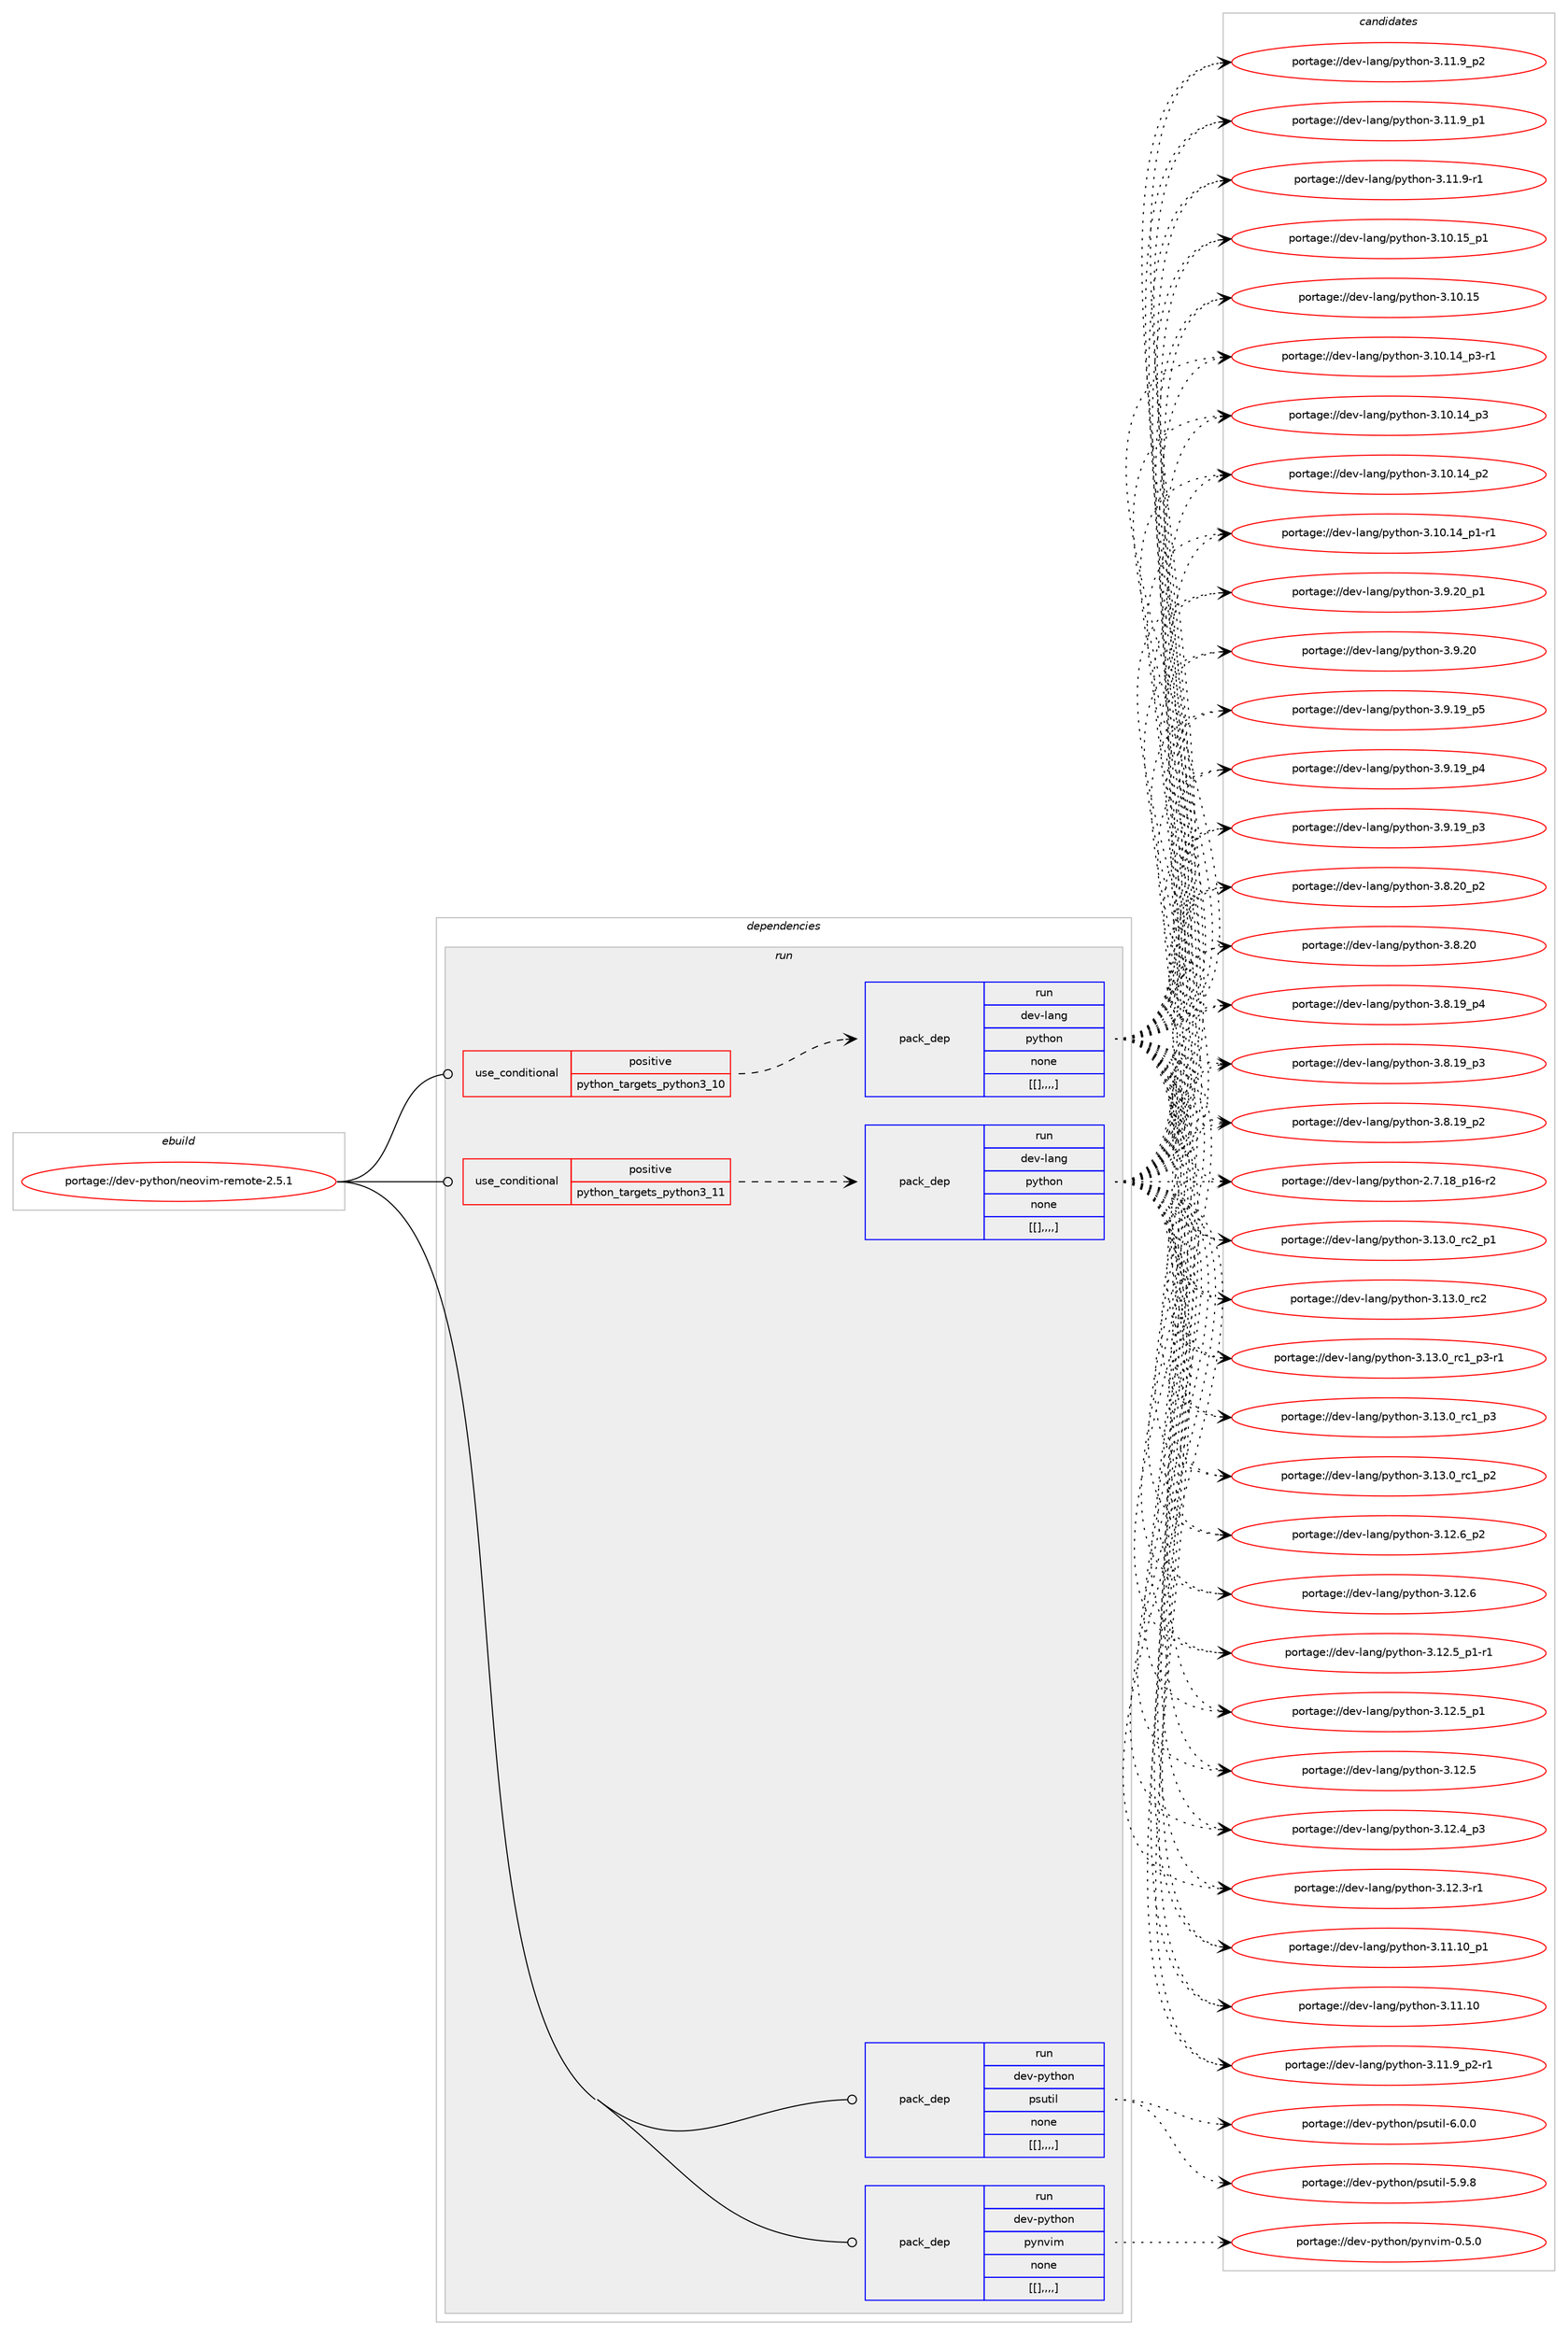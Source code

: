 digraph prolog {

# *************
# Graph options
# *************

newrank=true;
concentrate=true;
compound=true;
graph [rankdir=LR,fontname=Helvetica,fontsize=10,ranksep=1.5];#, ranksep=2.5, nodesep=0.2];
edge  [arrowhead=vee];
node  [fontname=Helvetica,fontsize=10];

# **********
# The ebuild
# **********

subgraph cluster_leftcol {
color=gray;
label=<<i>ebuild</i>>;
id [label="portage://dev-python/neovim-remote-2.5.1", color=red, width=4, href="../dev-python/neovim-remote-2.5.1.svg"];
}

# ****************
# The dependencies
# ****************

subgraph cluster_midcol {
color=gray;
label=<<i>dependencies</i>>;
subgraph cluster_compile {
fillcolor="#eeeeee";
style=filled;
label=<<i>compile</i>>;
}
subgraph cluster_compileandrun {
fillcolor="#eeeeee";
style=filled;
label=<<i>compile and run</i>>;
}
subgraph cluster_run {
fillcolor="#eeeeee";
style=filled;
label=<<i>run</i>>;
subgraph cond36475 {
dependency154495 [label=<<TABLE BORDER="0" CELLBORDER="1" CELLSPACING="0" CELLPADDING="4"><TR><TD ROWSPAN="3" CELLPADDING="10">use_conditional</TD></TR><TR><TD>positive</TD></TR><TR><TD>python_targets_python3_10</TD></TR></TABLE>>, shape=none, color=red];
subgraph pack116806 {
dependency154496 [label=<<TABLE BORDER="0" CELLBORDER="1" CELLSPACING="0" CELLPADDING="4" WIDTH="220"><TR><TD ROWSPAN="6" CELLPADDING="30">pack_dep</TD></TR><TR><TD WIDTH="110">run</TD></TR><TR><TD>dev-lang</TD></TR><TR><TD>python</TD></TR><TR><TD>none</TD></TR><TR><TD>[[],,,,]</TD></TR></TABLE>>, shape=none, color=blue];
}
dependency154495:e -> dependency154496:w [weight=20,style="dashed",arrowhead="vee"];
}
id:e -> dependency154495:w [weight=20,style="solid",arrowhead="odot"];
subgraph cond36476 {
dependency154497 [label=<<TABLE BORDER="0" CELLBORDER="1" CELLSPACING="0" CELLPADDING="4"><TR><TD ROWSPAN="3" CELLPADDING="10">use_conditional</TD></TR><TR><TD>positive</TD></TR><TR><TD>python_targets_python3_11</TD></TR></TABLE>>, shape=none, color=red];
subgraph pack116807 {
dependency154498 [label=<<TABLE BORDER="0" CELLBORDER="1" CELLSPACING="0" CELLPADDING="4" WIDTH="220"><TR><TD ROWSPAN="6" CELLPADDING="30">pack_dep</TD></TR><TR><TD WIDTH="110">run</TD></TR><TR><TD>dev-lang</TD></TR><TR><TD>python</TD></TR><TR><TD>none</TD></TR><TR><TD>[[],,,,]</TD></TR></TABLE>>, shape=none, color=blue];
}
dependency154497:e -> dependency154498:w [weight=20,style="dashed",arrowhead="vee"];
}
id:e -> dependency154497:w [weight=20,style="solid",arrowhead="odot"];
subgraph pack116808 {
dependency154499 [label=<<TABLE BORDER="0" CELLBORDER="1" CELLSPACING="0" CELLPADDING="4" WIDTH="220"><TR><TD ROWSPAN="6" CELLPADDING="30">pack_dep</TD></TR><TR><TD WIDTH="110">run</TD></TR><TR><TD>dev-python</TD></TR><TR><TD>psutil</TD></TR><TR><TD>none</TD></TR><TR><TD>[[],,,,]</TD></TR></TABLE>>, shape=none, color=blue];
}
id:e -> dependency154499:w [weight=20,style="solid",arrowhead="odot"];
subgraph pack116809 {
dependency154500 [label=<<TABLE BORDER="0" CELLBORDER="1" CELLSPACING="0" CELLPADDING="4" WIDTH="220"><TR><TD ROWSPAN="6" CELLPADDING="30">pack_dep</TD></TR><TR><TD WIDTH="110">run</TD></TR><TR><TD>dev-python</TD></TR><TR><TD>pynvim</TD></TR><TR><TD>none</TD></TR><TR><TD>[[],,,,]</TD></TR></TABLE>>, shape=none, color=blue];
}
id:e -> dependency154500:w [weight=20,style="solid",arrowhead="odot"];
}
}

# **************
# The candidates
# **************

subgraph cluster_choices {
rank=same;
color=gray;
label=<<i>candidates</i>>;

subgraph choice116806 {
color=black;
nodesep=1;
choice100101118451089711010347112121116104111110455146495146489511499509511249 [label="portage://dev-lang/python-3.13.0_rc2_p1", color=red, width=4,href="../dev-lang/python-3.13.0_rc2_p1.svg"];
choice10010111845108971101034711212111610411111045514649514648951149950 [label="portage://dev-lang/python-3.13.0_rc2", color=red, width=4,href="../dev-lang/python-3.13.0_rc2.svg"];
choice1001011184510897110103471121211161041111104551464951464895114994995112514511449 [label="portage://dev-lang/python-3.13.0_rc1_p3-r1", color=red, width=4,href="../dev-lang/python-3.13.0_rc1_p3-r1.svg"];
choice100101118451089711010347112121116104111110455146495146489511499499511251 [label="portage://dev-lang/python-3.13.0_rc1_p3", color=red, width=4,href="../dev-lang/python-3.13.0_rc1_p3.svg"];
choice100101118451089711010347112121116104111110455146495146489511499499511250 [label="portage://dev-lang/python-3.13.0_rc1_p2", color=red, width=4,href="../dev-lang/python-3.13.0_rc1_p2.svg"];
choice100101118451089711010347112121116104111110455146495046549511250 [label="portage://dev-lang/python-3.12.6_p2", color=red, width=4,href="../dev-lang/python-3.12.6_p2.svg"];
choice10010111845108971101034711212111610411111045514649504654 [label="portage://dev-lang/python-3.12.6", color=red, width=4,href="../dev-lang/python-3.12.6.svg"];
choice1001011184510897110103471121211161041111104551464950465395112494511449 [label="portage://dev-lang/python-3.12.5_p1-r1", color=red, width=4,href="../dev-lang/python-3.12.5_p1-r1.svg"];
choice100101118451089711010347112121116104111110455146495046539511249 [label="portage://dev-lang/python-3.12.5_p1", color=red, width=4,href="../dev-lang/python-3.12.5_p1.svg"];
choice10010111845108971101034711212111610411111045514649504653 [label="portage://dev-lang/python-3.12.5", color=red, width=4,href="../dev-lang/python-3.12.5.svg"];
choice100101118451089711010347112121116104111110455146495046529511251 [label="portage://dev-lang/python-3.12.4_p3", color=red, width=4,href="../dev-lang/python-3.12.4_p3.svg"];
choice100101118451089711010347112121116104111110455146495046514511449 [label="portage://dev-lang/python-3.12.3-r1", color=red, width=4,href="../dev-lang/python-3.12.3-r1.svg"];
choice10010111845108971101034711212111610411111045514649494649489511249 [label="portage://dev-lang/python-3.11.10_p1", color=red, width=4,href="../dev-lang/python-3.11.10_p1.svg"];
choice1001011184510897110103471121211161041111104551464949464948 [label="portage://dev-lang/python-3.11.10", color=red, width=4,href="../dev-lang/python-3.11.10.svg"];
choice1001011184510897110103471121211161041111104551464949465795112504511449 [label="portage://dev-lang/python-3.11.9_p2-r1", color=red, width=4,href="../dev-lang/python-3.11.9_p2-r1.svg"];
choice100101118451089711010347112121116104111110455146494946579511250 [label="portage://dev-lang/python-3.11.9_p2", color=red, width=4,href="../dev-lang/python-3.11.9_p2.svg"];
choice100101118451089711010347112121116104111110455146494946579511249 [label="portage://dev-lang/python-3.11.9_p1", color=red, width=4,href="../dev-lang/python-3.11.9_p1.svg"];
choice100101118451089711010347112121116104111110455146494946574511449 [label="portage://dev-lang/python-3.11.9-r1", color=red, width=4,href="../dev-lang/python-3.11.9-r1.svg"];
choice10010111845108971101034711212111610411111045514649484649539511249 [label="portage://dev-lang/python-3.10.15_p1", color=red, width=4,href="../dev-lang/python-3.10.15_p1.svg"];
choice1001011184510897110103471121211161041111104551464948464953 [label="portage://dev-lang/python-3.10.15", color=red, width=4,href="../dev-lang/python-3.10.15.svg"];
choice100101118451089711010347112121116104111110455146494846495295112514511449 [label="portage://dev-lang/python-3.10.14_p3-r1", color=red, width=4,href="../dev-lang/python-3.10.14_p3-r1.svg"];
choice10010111845108971101034711212111610411111045514649484649529511251 [label="portage://dev-lang/python-3.10.14_p3", color=red, width=4,href="../dev-lang/python-3.10.14_p3.svg"];
choice10010111845108971101034711212111610411111045514649484649529511250 [label="portage://dev-lang/python-3.10.14_p2", color=red, width=4,href="../dev-lang/python-3.10.14_p2.svg"];
choice100101118451089711010347112121116104111110455146494846495295112494511449 [label="portage://dev-lang/python-3.10.14_p1-r1", color=red, width=4,href="../dev-lang/python-3.10.14_p1-r1.svg"];
choice100101118451089711010347112121116104111110455146574650489511249 [label="portage://dev-lang/python-3.9.20_p1", color=red, width=4,href="../dev-lang/python-3.9.20_p1.svg"];
choice10010111845108971101034711212111610411111045514657465048 [label="portage://dev-lang/python-3.9.20", color=red, width=4,href="../dev-lang/python-3.9.20.svg"];
choice100101118451089711010347112121116104111110455146574649579511253 [label="portage://dev-lang/python-3.9.19_p5", color=red, width=4,href="../dev-lang/python-3.9.19_p5.svg"];
choice100101118451089711010347112121116104111110455146574649579511252 [label="portage://dev-lang/python-3.9.19_p4", color=red, width=4,href="../dev-lang/python-3.9.19_p4.svg"];
choice100101118451089711010347112121116104111110455146574649579511251 [label="portage://dev-lang/python-3.9.19_p3", color=red, width=4,href="../dev-lang/python-3.9.19_p3.svg"];
choice100101118451089711010347112121116104111110455146564650489511250 [label="portage://dev-lang/python-3.8.20_p2", color=red, width=4,href="../dev-lang/python-3.8.20_p2.svg"];
choice10010111845108971101034711212111610411111045514656465048 [label="portage://dev-lang/python-3.8.20", color=red, width=4,href="../dev-lang/python-3.8.20.svg"];
choice100101118451089711010347112121116104111110455146564649579511252 [label="portage://dev-lang/python-3.8.19_p4", color=red, width=4,href="../dev-lang/python-3.8.19_p4.svg"];
choice100101118451089711010347112121116104111110455146564649579511251 [label="portage://dev-lang/python-3.8.19_p3", color=red, width=4,href="../dev-lang/python-3.8.19_p3.svg"];
choice100101118451089711010347112121116104111110455146564649579511250 [label="portage://dev-lang/python-3.8.19_p2", color=red, width=4,href="../dev-lang/python-3.8.19_p2.svg"];
choice100101118451089711010347112121116104111110455046554649569511249544511450 [label="portage://dev-lang/python-2.7.18_p16-r2", color=red, width=4,href="../dev-lang/python-2.7.18_p16-r2.svg"];
dependency154496:e -> choice100101118451089711010347112121116104111110455146495146489511499509511249:w [style=dotted,weight="100"];
dependency154496:e -> choice10010111845108971101034711212111610411111045514649514648951149950:w [style=dotted,weight="100"];
dependency154496:e -> choice1001011184510897110103471121211161041111104551464951464895114994995112514511449:w [style=dotted,weight="100"];
dependency154496:e -> choice100101118451089711010347112121116104111110455146495146489511499499511251:w [style=dotted,weight="100"];
dependency154496:e -> choice100101118451089711010347112121116104111110455146495146489511499499511250:w [style=dotted,weight="100"];
dependency154496:e -> choice100101118451089711010347112121116104111110455146495046549511250:w [style=dotted,weight="100"];
dependency154496:e -> choice10010111845108971101034711212111610411111045514649504654:w [style=dotted,weight="100"];
dependency154496:e -> choice1001011184510897110103471121211161041111104551464950465395112494511449:w [style=dotted,weight="100"];
dependency154496:e -> choice100101118451089711010347112121116104111110455146495046539511249:w [style=dotted,weight="100"];
dependency154496:e -> choice10010111845108971101034711212111610411111045514649504653:w [style=dotted,weight="100"];
dependency154496:e -> choice100101118451089711010347112121116104111110455146495046529511251:w [style=dotted,weight="100"];
dependency154496:e -> choice100101118451089711010347112121116104111110455146495046514511449:w [style=dotted,weight="100"];
dependency154496:e -> choice10010111845108971101034711212111610411111045514649494649489511249:w [style=dotted,weight="100"];
dependency154496:e -> choice1001011184510897110103471121211161041111104551464949464948:w [style=dotted,weight="100"];
dependency154496:e -> choice1001011184510897110103471121211161041111104551464949465795112504511449:w [style=dotted,weight="100"];
dependency154496:e -> choice100101118451089711010347112121116104111110455146494946579511250:w [style=dotted,weight="100"];
dependency154496:e -> choice100101118451089711010347112121116104111110455146494946579511249:w [style=dotted,weight="100"];
dependency154496:e -> choice100101118451089711010347112121116104111110455146494946574511449:w [style=dotted,weight="100"];
dependency154496:e -> choice10010111845108971101034711212111610411111045514649484649539511249:w [style=dotted,weight="100"];
dependency154496:e -> choice1001011184510897110103471121211161041111104551464948464953:w [style=dotted,weight="100"];
dependency154496:e -> choice100101118451089711010347112121116104111110455146494846495295112514511449:w [style=dotted,weight="100"];
dependency154496:e -> choice10010111845108971101034711212111610411111045514649484649529511251:w [style=dotted,weight="100"];
dependency154496:e -> choice10010111845108971101034711212111610411111045514649484649529511250:w [style=dotted,weight="100"];
dependency154496:e -> choice100101118451089711010347112121116104111110455146494846495295112494511449:w [style=dotted,weight="100"];
dependency154496:e -> choice100101118451089711010347112121116104111110455146574650489511249:w [style=dotted,weight="100"];
dependency154496:e -> choice10010111845108971101034711212111610411111045514657465048:w [style=dotted,weight="100"];
dependency154496:e -> choice100101118451089711010347112121116104111110455146574649579511253:w [style=dotted,weight="100"];
dependency154496:e -> choice100101118451089711010347112121116104111110455146574649579511252:w [style=dotted,weight="100"];
dependency154496:e -> choice100101118451089711010347112121116104111110455146574649579511251:w [style=dotted,weight="100"];
dependency154496:e -> choice100101118451089711010347112121116104111110455146564650489511250:w [style=dotted,weight="100"];
dependency154496:e -> choice10010111845108971101034711212111610411111045514656465048:w [style=dotted,weight="100"];
dependency154496:e -> choice100101118451089711010347112121116104111110455146564649579511252:w [style=dotted,weight="100"];
dependency154496:e -> choice100101118451089711010347112121116104111110455146564649579511251:w [style=dotted,weight="100"];
dependency154496:e -> choice100101118451089711010347112121116104111110455146564649579511250:w [style=dotted,weight="100"];
dependency154496:e -> choice100101118451089711010347112121116104111110455046554649569511249544511450:w [style=dotted,weight="100"];
}
subgraph choice116807 {
color=black;
nodesep=1;
choice100101118451089711010347112121116104111110455146495146489511499509511249 [label="portage://dev-lang/python-3.13.0_rc2_p1", color=red, width=4,href="../dev-lang/python-3.13.0_rc2_p1.svg"];
choice10010111845108971101034711212111610411111045514649514648951149950 [label="portage://dev-lang/python-3.13.0_rc2", color=red, width=4,href="../dev-lang/python-3.13.0_rc2.svg"];
choice1001011184510897110103471121211161041111104551464951464895114994995112514511449 [label="portage://dev-lang/python-3.13.0_rc1_p3-r1", color=red, width=4,href="../dev-lang/python-3.13.0_rc1_p3-r1.svg"];
choice100101118451089711010347112121116104111110455146495146489511499499511251 [label="portage://dev-lang/python-3.13.0_rc1_p3", color=red, width=4,href="../dev-lang/python-3.13.0_rc1_p3.svg"];
choice100101118451089711010347112121116104111110455146495146489511499499511250 [label="portage://dev-lang/python-3.13.0_rc1_p2", color=red, width=4,href="../dev-lang/python-3.13.0_rc1_p2.svg"];
choice100101118451089711010347112121116104111110455146495046549511250 [label="portage://dev-lang/python-3.12.6_p2", color=red, width=4,href="../dev-lang/python-3.12.6_p2.svg"];
choice10010111845108971101034711212111610411111045514649504654 [label="portage://dev-lang/python-3.12.6", color=red, width=4,href="../dev-lang/python-3.12.6.svg"];
choice1001011184510897110103471121211161041111104551464950465395112494511449 [label="portage://dev-lang/python-3.12.5_p1-r1", color=red, width=4,href="../dev-lang/python-3.12.5_p1-r1.svg"];
choice100101118451089711010347112121116104111110455146495046539511249 [label="portage://dev-lang/python-3.12.5_p1", color=red, width=4,href="../dev-lang/python-3.12.5_p1.svg"];
choice10010111845108971101034711212111610411111045514649504653 [label="portage://dev-lang/python-3.12.5", color=red, width=4,href="../dev-lang/python-3.12.5.svg"];
choice100101118451089711010347112121116104111110455146495046529511251 [label="portage://dev-lang/python-3.12.4_p3", color=red, width=4,href="../dev-lang/python-3.12.4_p3.svg"];
choice100101118451089711010347112121116104111110455146495046514511449 [label="portage://dev-lang/python-3.12.3-r1", color=red, width=4,href="../dev-lang/python-3.12.3-r1.svg"];
choice10010111845108971101034711212111610411111045514649494649489511249 [label="portage://dev-lang/python-3.11.10_p1", color=red, width=4,href="../dev-lang/python-3.11.10_p1.svg"];
choice1001011184510897110103471121211161041111104551464949464948 [label="portage://dev-lang/python-3.11.10", color=red, width=4,href="../dev-lang/python-3.11.10.svg"];
choice1001011184510897110103471121211161041111104551464949465795112504511449 [label="portage://dev-lang/python-3.11.9_p2-r1", color=red, width=4,href="../dev-lang/python-3.11.9_p2-r1.svg"];
choice100101118451089711010347112121116104111110455146494946579511250 [label="portage://dev-lang/python-3.11.9_p2", color=red, width=4,href="../dev-lang/python-3.11.9_p2.svg"];
choice100101118451089711010347112121116104111110455146494946579511249 [label="portage://dev-lang/python-3.11.9_p1", color=red, width=4,href="../dev-lang/python-3.11.9_p1.svg"];
choice100101118451089711010347112121116104111110455146494946574511449 [label="portage://dev-lang/python-3.11.9-r1", color=red, width=4,href="../dev-lang/python-3.11.9-r1.svg"];
choice10010111845108971101034711212111610411111045514649484649539511249 [label="portage://dev-lang/python-3.10.15_p1", color=red, width=4,href="../dev-lang/python-3.10.15_p1.svg"];
choice1001011184510897110103471121211161041111104551464948464953 [label="portage://dev-lang/python-3.10.15", color=red, width=4,href="../dev-lang/python-3.10.15.svg"];
choice100101118451089711010347112121116104111110455146494846495295112514511449 [label="portage://dev-lang/python-3.10.14_p3-r1", color=red, width=4,href="../dev-lang/python-3.10.14_p3-r1.svg"];
choice10010111845108971101034711212111610411111045514649484649529511251 [label="portage://dev-lang/python-3.10.14_p3", color=red, width=4,href="../dev-lang/python-3.10.14_p3.svg"];
choice10010111845108971101034711212111610411111045514649484649529511250 [label="portage://dev-lang/python-3.10.14_p2", color=red, width=4,href="../dev-lang/python-3.10.14_p2.svg"];
choice100101118451089711010347112121116104111110455146494846495295112494511449 [label="portage://dev-lang/python-3.10.14_p1-r1", color=red, width=4,href="../dev-lang/python-3.10.14_p1-r1.svg"];
choice100101118451089711010347112121116104111110455146574650489511249 [label="portage://dev-lang/python-3.9.20_p1", color=red, width=4,href="../dev-lang/python-3.9.20_p1.svg"];
choice10010111845108971101034711212111610411111045514657465048 [label="portage://dev-lang/python-3.9.20", color=red, width=4,href="../dev-lang/python-3.9.20.svg"];
choice100101118451089711010347112121116104111110455146574649579511253 [label="portage://dev-lang/python-3.9.19_p5", color=red, width=4,href="../dev-lang/python-3.9.19_p5.svg"];
choice100101118451089711010347112121116104111110455146574649579511252 [label="portage://dev-lang/python-3.9.19_p4", color=red, width=4,href="../dev-lang/python-3.9.19_p4.svg"];
choice100101118451089711010347112121116104111110455146574649579511251 [label="portage://dev-lang/python-3.9.19_p3", color=red, width=4,href="../dev-lang/python-3.9.19_p3.svg"];
choice100101118451089711010347112121116104111110455146564650489511250 [label="portage://dev-lang/python-3.8.20_p2", color=red, width=4,href="../dev-lang/python-3.8.20_p2.svg"];
choice10010111845108971101034711212111610411111045514656465048 [label="portage://dev-lang/python-3.8.20", color=red, width=4,href="../dev-lang/python-3.8.20.svg"];
choice100101118451089711010347112121116104111110455146564649579511252 [label="portage://dev-lang/python-3.8.19_p4", color=red, width=4,href="../dev-lang/python-3.8.19_p4.svg"];
choice100101118451089711010347112121116104111110455146564649579511251 [label="portage://dev-lang/python-3.8.19_p3", color=red, width=4,href="../dev-lang/python-3.8.19_p3.svg"];
choice100101118451089711010347112121116104111110455146564649579511250 [label="portage://dev-lang/python-3.8.19_p2", color=red, width=4,href="../dev-lang/python-3.8.19_p2.svg"];
choice100101118451089711010347112121116104111110455046554649569511249544511450 [label="portage://dev-lang/python-2.7.18_p16-r2", color=red, width=4,href="../dev-lang/python-2.7.18_p16-r2.svg"];
dependency154498:e -> choice100101118451089711010347112121116104111110455146495146489511499509511249:w [style=dotted,weight="100"];
dependency154498:e -> choice10010111845108971101034711212111610411111045514649514648951149950:w [style=dotted,weight="100"];
dependency154498:e -> choice1001011184510897110103471121211161041111104551464951464895114994995112514511449:w [style=dotted,weight="100"];
dependency154498:e -> choice100101118451089711010347112121116104111110455146495146489511499499511251:w [style=dotted,weight="100"];
dependency154498:e -> choice100101118451089711010347112121116104111110455146495146489511499499511250:w [style=dotted,weight="100"];
dependency154498:e -> choice100101118451089711010347112121116104111110455146495046549511250:w [style=dotted,weight="100"];
dependency154498:e -> choice10010111845108971101034711212111610411111045514649504654:w [style=dotted,weight="100"];
dependency154498:e -> choice1001011184510897110103471121211161041111104551464950465395112494511449:w [style=dotted,weight="100"];
dependency154498:e -> choice100101118451089711010347112121116104111110455146495046539511249:w [style=dotted,weight="100"];
dependency154498:e -> choice10010111845108971101034711212111610411111045514649504653:w [style=dotted,weight="100"];
dependency154498:e -> choice100101118451089711010347112121116104111110455146495046529511251:w [style=dotted,weight="100"];
dependency154498:e -> choice100101118451089711010347112121116104111110455146495046514511449:w [style=dotted,weight="100"];
dependency154498:e -> choice10010111845108971101034711212111610411111045514649494649489511249:w [style=dotted,weight="100"];
dependency154498:e -> choice1001011184510897110103471121211161041111104551464949464948:w [style=dotted,weight="100"];
dependency154498:e -> choice1001011184510897110103471121211161041111104551464949465795112504511449:w [style=dotted,weight="100"];
dependency154498:e -> choice100101118451089711010347112121116104111110455146494946579511250:w [style=dotted,weight="100"];
dependency154498:e -> choice100101118451089711010347112121116104111110455146494946579511249:w [style=dotted,weight="100"];
dependency154498:e -> choice100101118451089711010347112121116104111110455146494946574511449:w [style=dotted,weight="100"];
dependency154498:e -> choice10010111845108971101034711212111610411111045514649484649539511249:w [style=dotted,weight="100"];
dependency154498:e -> choice1001011184510897110103471121211161041111104551464948464953:w [style=dotted,weight="100"];
dependency154498:e -> choice100101118451089711010347112121116104111110455146494846495295112514511449:w [style=dotted,weight="100"];
dependency154498:e -> choice10010111845108971101034711212111610411111045514649484649529511251:w [style=dotted,weight="100"];
dependency154498:e -> choice10010111845108971101034711212111610411111045514649484649529511250:w [style=dotted,weight="100"];
dependency154498:e -> choice100101118451089711010347112121116104111110455146494846495295112494511449:w [style=dotted,weight="100"];
dependency154498:e -> choice100101118451089711010347112121116104111110455146574650489511249:w [style=dotted,weight="100"];
dependency154498:e -> choice10010111845108971101034711212111610411111045514657465048:w [style=dotted,weight="100"];
dependency154498:e -> choice100101118451089711010347112121116104111110455146574649579511253:w [style=dotted,weight="100"];
dependency154498:e -> choice100101118451089711010347112121116104111110455146574649579511252:w [style=dotted,weight="100"];
dependency154498:e -> choice100101118451089711010347112121116104111110455146574649579511251:w [style=dotted,weight="100"];
dependency154498:e -> choice100101118451089711010347112121116104111110455146564650489511250:w [style=dotted,weight="100"];
dependency154498:e -> choice10010111845108971101034711212111610411111045514656465048:w [style=dotted,weight="100"];
dependency154498:e -> choice100101118451089711010347112121116104111110455146564649579511252:w [style=dotted,weight="100"];
dependency154498:e -> choice100101118451089711010347112121116104111110455146564649579511251:w [style=dotted,weight="100"];
dependency154498:e -> choice100101118451089711010347112121116104111110455146564649579511250:w [style=dotted,weight="100"];
dependency154498:e -> choice100101118451089711010347112121116104111110455046554649569511249544511450:w [style=dotted,weight="100"];
}
subgraph choice116808 {
color=black;
nodesep=1;
choice1001011184511212111610411111047112115117116105108455446484648 [label="portage://dev-python/psutil-6.0.0", color=red, width=4,href="../dev-python/psutil-6.0.0.svg"];
choice1001011184511212111610411111047112115117116105108455346574656 [label="portage://dev-python/psutil-5.9.8", color=red, width=4,href="../dev-python/psutil-5.9.8.svg"];
dependency154499:e -> choice1001011184511212111610411111047112115117116105108455446484648:w [style=dotted,weight="100"];
dependency154499:e -> choice1001011184511212111610411111047112115117116105108455346574656:w [style=dotted,weight="100"];
}
subgraph choice116809 {
color=black;
nodesep=1;
choice1001011184511212111610411111047112121110118105109454846534648 [label="portage://dev-python/pynvim-0.5.0", color=red, width=4,href="../dev-python/pynvim-0.5.0.svg"];
dependency154500:e -> choice1001011184511212111610411111047112121110118105109454846534648:w [style=dotted,weight="100"];
}
}

}
